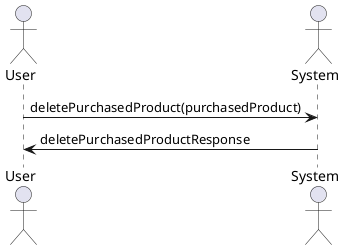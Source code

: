 @startuml delete_purchased_product

skinparam backgroundColor #FFFFFF


actor User
actor System


User -> System: deletePurchasedProduct(purchasedProduct)
System -> User: deletePurchasedProductResponse
@enduml
